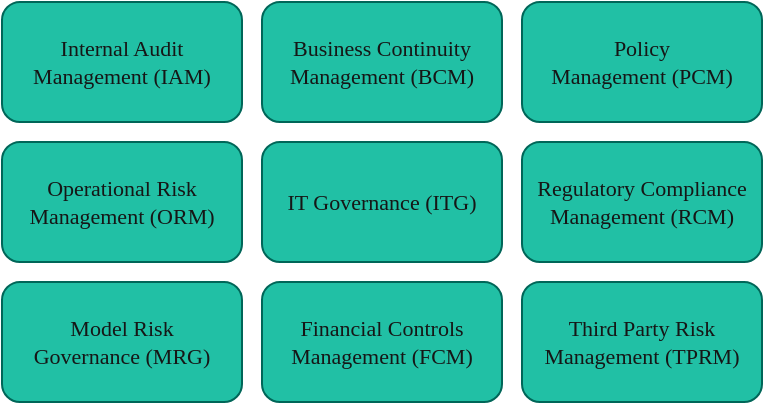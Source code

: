 <mxfile version="18.1.2" type="github">
  <diagram id="RE61JTw9JwMp1RY22H3t" name="Page-1">
    <mxGraphModel dx="912" dy="535" grid="1" gridSize="10" guides="1" tooltips="1" connect="1" arrows="1" fold="1" page="1" pageScale="1" pageWidth="850" pageHeight="1100" math="0" shadow="0">
      <root>
        <mxCell id="0" />
        <mxCell id="1" parent="0" />
        <mxCell id="YIe6xk7h2sxftXTj8zEr-1" value="&lt;span style=&quot;box-sizing: inherit; padding: 0px; border: 0px; margin: 0px; font-variant-numeric: inherit; font-variant-east-asian: inherit; font-stretch: inherit; line-height: inherit; font-size: 11px; vertical-align: baseline; color: rgb(22, 22, 22); text-align: left;&quot; class=&quot;ph&quot;&gt;Operational Risk Management&lt;/span&gt;&lt;span style=&quot;color: rgb(22, 22, 22); font-size: 11px; text-align: left;&quot;&gt;&amp;nbsp;(ORM)&lt;/span&gt;" style="rounded=1;whiteSpace=wrap;html=1;fontFamily=Tahoma;fontSize=11;fillColor=#21C0A5;fontColor=#5C5C5C;strokeColor=#006658;" vertex="1" parent="1">
          <mxGeometry x="90" y="190" width="120" height="60" as="geometry" />
        </mxCell>
        <mxCell id="YIe6xk7h2sxftXTj8zEr-2" value="&lt;span style=&quot;box-sizing: inherit; padding: 0px; border: 0px; margin: 0px; font-variant-numeric: inherit; font-variant-east-asian: inherit; font-stretch: inherit; line-height: inherit; font-size: 11px; vertical-align: baseline; color: rgb(22, 22, 22); text-align: left;&quot; class=&quot;ph&quot;&gt;Business Continuity Management&lt;/span&gt;&lt;span style=&quot;color: rgb(22, 22, 22); font-size: 11px; text-align: left;&quot;&gt;&amp;nbsp;(BCM)&lt;/span&gt;" style="rounded=1;whiteSpace=wrap;html=1;fontFamily=Tahoma;fontSize=11;fillColor=#21C0A5;fontColor=#5C5C5C;strokeColor=#006658;" vertex="1" parent="1">
          <mxGeometry x="220" y="120" width="120" height="60" as="geometry" />
        </mxCell>
        <mxCell id="YIe6xk7h2sxftXTj8zEr-3" value="&lt;span style=&quot;box-sizing: inherit; padding: 0px; border: 0px; margin: 0px; font-variant-numeric: inherit; font-variant-east-asian: inherit; font-stretch: inherit; line-height: inherit; font-size: 11px; vertical-align: baseline; color: rgb(22, 22, 22); text-align: left;&quot; class=&quot;ph&quot;&gt;Financial Controls Management&lt;/span&gt;&lt;span style=&quot;color: rgb(22, 22, 22); font-size: 11px; text-align: left;&quot;&gt;&amp;nbsp;(FCM)&lt;/span&gt;" style="rounded=1;whiteSpace=wrap;html=1;fontFamily=Tahoma;fontSize=11;fillColor=#21C0A5;fontColor=#5C5C5C;strokeColor=#006658;" vertex="1" parent="1">
          <mxGeometry x="220" y="260" width="120" height="60" as="geometry" />
        </mxCell>
        <mxCell id="YIe6xk7h2sxftXTj8zEr-4" value="&lt;span style=&quot;box-sizing: inherit; padding: 0px; border: 0px; margin: 0px; font-variant-numeric: inherit; font-variant-east-asian: inherit; font-stretch: inherit; line-height: inherit; font-size: 11px; vertical-align: baseline; color: rgb(22, 22, 22); text-align: left;&quot; class=&quot;ph&quot;&gt;Model Risk Governance&lt;/span&gt;&lt;span style=&quot;color: rgb(22, 22, 22); font-size: 11px; text-align: left;&quot;&gt;&amp;nbsp;(MRG)&lt;/span&gt;" style="rounded=1;whiteSpace=wrap;html=1;fontFamily=Tahoma;fontSize=11;fillColor=#21C0A5;fontColor=#5C5C5C;strokeColor=#006658;" vertex="1" parent="1">
          <mxGeometry x="90" y="260" width="120" height="60" as="geometry" />
        </mxCell>
        <mxCell id="YIe6xk7h2sxftXTj8zEr-5" value="&lt;span style=&quot;box-sizing: inherit; padding: 0px; border: 0px; margin: 0px; font-variant-numeric: inherit; font-variant-east-asian: inherit; font-stretch: inherit; line-height: inherit; font-size: 11px; vertical-align: baseline; color: rgb(22, 22, 22); text-align: left;&quot; class=&quot;ph&quot;&gt;Policy Management&lt;/span&gt;&lt;span style=&quot;color: rgb(22, 22, 22); font-size: 11px; text-align: left;&quot;&gt;&amp;nbsp;(PCM)&lt;/span&gt;" style="rounded=1;whiteSpace=wrap;html=1;fontFamily=Tahoma;fontSize=11;fillColor=#21C0A5;fontColor=#5C5C5C;strokeColor=#006658;" vertex="1" parent="1">
          <mxGeometry x="350" y="120" width="120" height="60" as="geometry" />
        </mxCell>
        <mxCell id="YIe6xk7h2sxftXTj8zEr-6" value="&lt;span style=&quot;box-sizing: inherit; padding: 0px; border: 0px; margin: 0px; font-variant-numeric: inherit; font-variant-east-asian: inherit; font-stretch: inherit; line-height: inherit; font-size: 11px; vertical-align: baseline; color: rgb(22, 22, 22); text-align: left;&quot; class=&quot;ph&quot;&gt;&amp;nbsp;IT Governance&lt;/span&gt;&lt;span style=&quot;color: rgb(22, 22, 22); font-size: 11px; text-align: left;&quot;&gt;&amp;nbsp;(ITG)&amp;nbsp;&lt;/span&gt;" style="rounded=1;whiteSpace=wrap;html=1;fontFamily=Tahoma;fontSize=11;fillColor=#21C0A5;fontColor=#5C5C5C;strokeColor=#006658;" vertex="1" parent="1">
          <mxGeometry x="220" y="190" width="120" height="60" as="geometry" />
        </mxCell>
        <mxCell id="YIe6xk7h2sxftXTj8zEr-7" value="&lt;span style=&quot;box-sizing: inherit; padding: 0px; border: 0px; margin: 0px; font-variant-numeric: inherit; font-variant-east-asian: inherit; font-stretch: inherit; line-height: inherit; font-size: 11px; vertical-align: baseline; color: rgb(22, 22, 22); text-align: left;&quot; class=&quot;ph&quot;&gt;Internal Audit Management&lt;/span&gt;&lt;span style=&quot;color: rgb(22, 22, 22); font-size: 11px; text-align: left;&quot;&gt;&amp;nbsp;(IAM)&lt;/span&gt;" style="rounded=1;whiteSpace=wrap;html=1;fontFamily=Tahoma;fontSize=11;fillColor=#21C0A5;fontColor=#5C5C5C;strokeColor=#006658;" vertex="1" parent="1">
          <mxGeometry x="90" y="120" width="120" height="60" as="geometry" />
        </mxCell>
        <mxCell id="YIe6xk7h2sxftXTj8zEr-8" value="&lt;p&gt;&lt;span style=&quot;box-sizing: inherit; padding: 0px; border: 0px; margin: 0px; font-variant-numeric: inherit; font-variant-east-asian: inherit; font-stretch: inherit; line-height: inherit; font-size: 11px; vertical-align: baseline; color: rgb(22, 22, 22); text-align: left;&quot; class=&quot;ph&quot;&gt;Regulatory Compliance Management&lt;/span&gt;&lt;span style=&quot;color: rgb(22, 22, 22); font-size: 11px; text-align: left;&quot;&gt;&amp;nbsp;(RCM)&lt;/span&gt;&lt;/p&gt;" style="rounded=1;whiteSpace=wrap;html=1;fontFamily=Tahoma;fontSize=11;fillColor=#21C0A5;fontColor=#5C5C5C;strokeColor=#006658;" vertex="1" parent="1">
          <mxGeometry x="350" y="190" width="120" height="60" as="geometry" />
        </mxCell>
        <mxCell id="YIe6xk7h2sxftXTj8zEr-9" value="&lt;span style=&quot;box-sizing: inherit; padding: 0px; border: 0px; margin: 0px; font-variant-numeric: inherit; font-variant-east-asian: inherit; font-stretch: inherit; line-height: inherit; font-size: 11px; vertical-align: baseline; color: rgb(22, 22, 22); text-align: left;&quot; class=&quot;ph&quot;&gt;Third Party Risk Management&lt;/span&gt;&lt;span style=&quot;color: rgb(22, 22, 22); font-size: 11px; text-align: left;&quot;&gt;&amp;nbsp;(TPRM)&lt;/span&gt;" style="rounded=1;whiteSpace=wrap;html=1;fontFamily=Tahoma;fontSize=11;fillColor=#21C0A5;fontColor=#5C5C5C;strokeColor=#006658;" vertex="1" parent="1">
          <mxGeometry x="350" y="260" width="120" height="60" as="geometry" />
        </mxCell>
      </root>
    </mxGraphModel>
  </diagram>
</mxfile>
